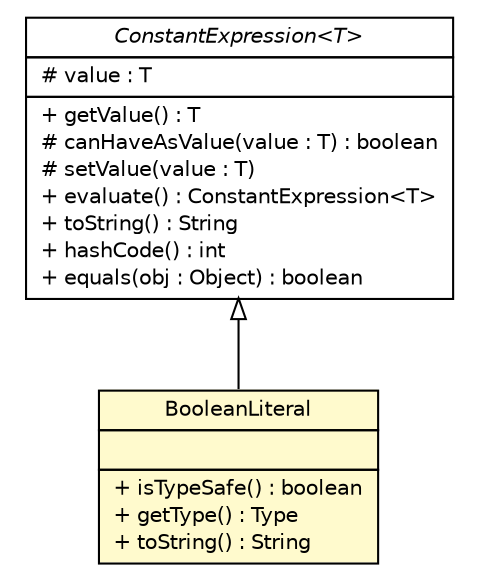 #!/usr/local/bin/dot
#
# Class diagram 
# Generated by UMLGraph version R5_6 (http://www.umlgraph.org/)
#

digraph G {
	edge [fontname="Helvetica",fontsize=10,labelfontname="Helvetica",labelfontsize=10];
	node [fontname="Helvetica",fontsize=10,shape=plaintext];
	nodesep=0.25;
	ranksep=0.5;
	// model.programs.parsing.language.expression.constant.ConstantExpression<T>
	c6215 [label=<<table title="model.programs.parsing.language.expression.constant.ConstantExpression" border="0" cellborder="1" cellspacing="0" cellpadding="2" port="p" href="../ConstantExpression.html">
		<tr><td><table border="0" cellspacing="0" cellpadding="1">
<tr><td align="center" balign="center"><font face="Helvetica-Oblique"> ConstantExpression&lt;T&gt; </font></td></tr>
		</table></td></tr>
		<tr><td><table border="0" cellspacing="0" cellpadding="1">
<tr><td align="left" balign="left"> # value : T </td></tr>
		</table></td></tr>
		<tr><td><table border="0" cellspacing="0" cellpadding="1">
<tr><td align="left" balign="left"> + getValue() : T </td></tr>
<tr><td align="left" balign="left"> # canHaveAsValue(value : T) : boolean </td></tr>
<tr><td align="left" balign="left"> # setValue(value : T) </td></tr>
<tr><td align="left" balign="left"> + evaluate() : ConstantExpression&lt;T&gt; </td></tr>
<tr><td align="left" balign="left"> + toString() : String </td></tr>
<tr><td align="left" balign="left"> + hashCode() : int </td></tr>
<tr><td align="left" balign="left"> + equals(obj : Object) : boolean </td></tr>
		</table></td></tr>
		</table>>, URL="../ConstantExpression.html", fontname="Helvetica", fontcolor="black", fontsize=10.0];
	// model.programs.parsing.language.expression.constant.literal.BooleanLiteral
	c6223 [label=<<table title="model.programs.parsing.language.expression.constant.literal.BooleanLiteral" border="0" cellborder="1" cellspacing="0" cellpadding="2" port="p" bgcolor="lemonChiffon" href="./BooleanLiteral.html">
		<tr><td><table border="0" cellspacing="0" cellpadding="1">
<tr><td align="center" balign="center"> BooleanLiteral </td></tr>
		</table></td></tr>
		<tr><td><table border="0" cellspacing="0" cellpadding="1">
<tr><td align="left" balign="left">  </td></tr>
		</table></td></tr>
		<tr><td><table border="0" cellspacing="0" cellpadding="1">
<tr><td align="left" balign="left"> + isTypeSafe() : boolean </td></tr>
<tr><td align="left" balign="left"> + getType() : Type </td></tr>
<tr><td align="left" balign="left"> + toString() : String </td></tr>
		</table></td></tr>
		</table>>, URL="./BooleanLiteral.html", fontname="Helvetica", fontcolor="black", fontsize=10.0];
	//model.programs.parsing.language.expression.constant.literal.BooleanLiteral extends model.programs.parsing.language.expression.constant.ConstantExpression<java.lang.Boolean>
	c6215:p -> c6223:p [dir=back,arrowtail=empty];
}

